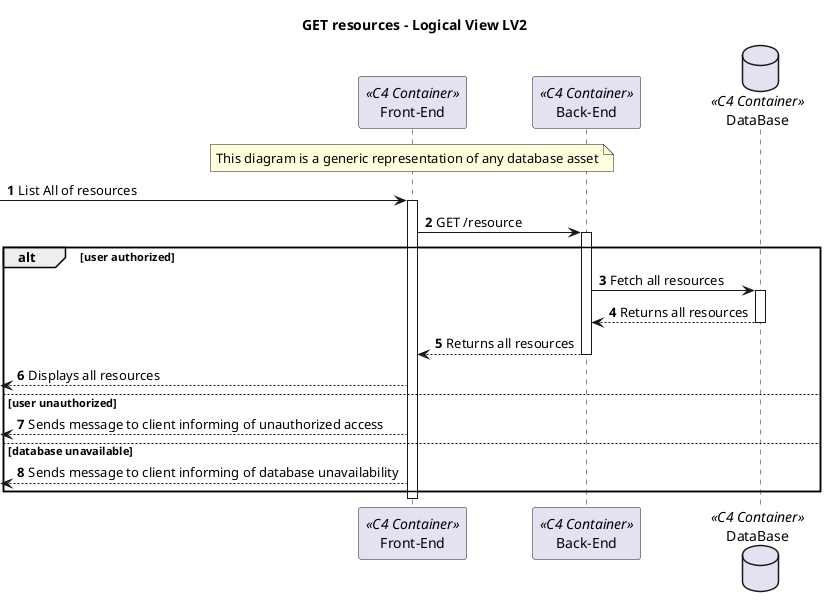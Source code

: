 @startuml Process View - Level 3

autonumber
skinparam packageStyle rect

title GET resources - Logical View LV2

participant "Front-End" as FE <<C4 Container>>
participant "Back-End" as BE <<C4 Container>>
database "DataBase" as DB <<C4 Container>>

note over FE
This diagram is a generic representation of any database asset
end note

-> FE: List All of resources
activate FE
FE -> BE: GET /resource
activate BE
alt user authorized

BE -> DB: Fetch all resources
activate DB
DB --> BE: Returns all resources
deactivate DB

BE --> FE: Returns all resources
deactivate BE
<-- FE : Displays all resources

else user unauthorized

<-- FE: Sends message to client informing of unauthorized access

else database unavailable
<-- FE: Sends message to client informing of database unavailability
end alt
deactivate FE


@enduml